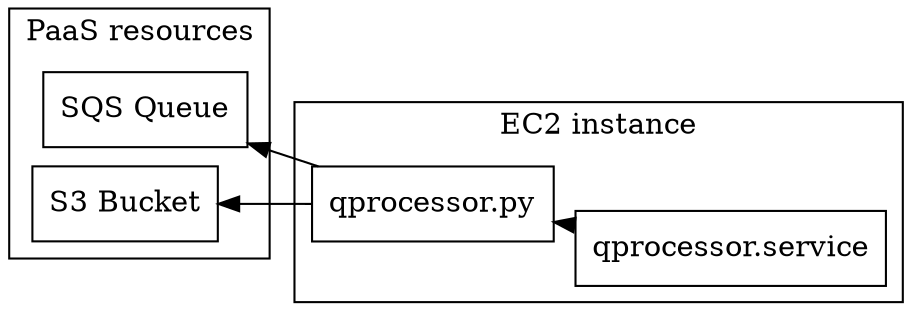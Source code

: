 digraph G {

	layout=fdp;
	rankdir=LR;
	compound=true;

	subgraph cluster_paas {
		label="PaaS resources";
		labeljust=l;
		Q [label="SQS Queue", shape="rectangle"];
		B [label="S3 Bucket", shape="rectangle"];
	}

	subgraph cluster_ec2 {
		label="EC2 instance"
		QP [label="qprocessor.py", shape="rectangle"];
		SU [label="qprocessor.service", shape="rectangle"];
		SU->QP;
	}

	QP -> Q;
	QP -> B;
}
